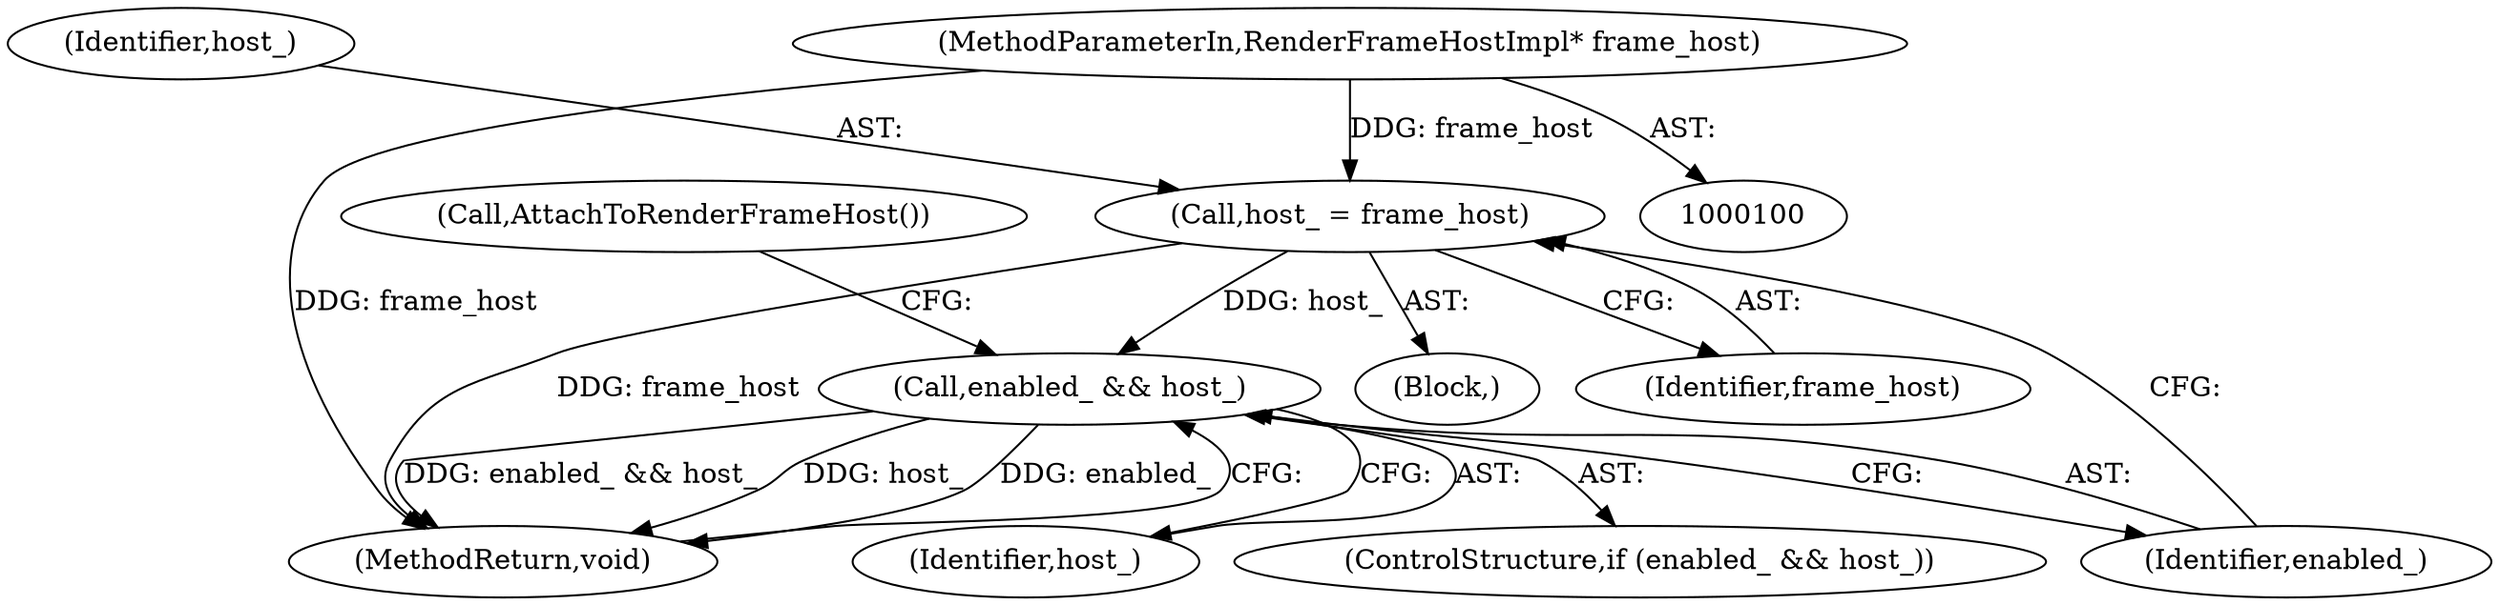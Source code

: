 digraph "0_Chrome_3c8e4852477d5b1e2da877808c998dc57db9460f_24@pointer" {
"1000102" [label="(MethodParameterIn,RenderFrameHostImpl* frame_host)"];
"1000104" [label="(Call,host_ = frame_host)"];
"1000108" [label="(Call,enabled_ && host_)"];
"1000103" [label="(Block,)"];
"1000109" [label="(Identifier,enabled_)"];
"1000108" [label="(Call,enabled_ && host_)"];
"1000112" [label="(MethodReturn,void)"];
"1000110" [label="(Identifier,host_)"];
"1000102" [label="(MethodParameterIn,RenderFrameHostImpl* frame_host)"];
"1000111" [label="(Call,AttachToRenderFrameHost())"];
"1000105" [label="(Identifier,host_)"];
"1000104" [label="(Call,host_ = frame_host)"];
"1000106" [label="(Identifier,frame_host)"];
"1000107" [label="(ControlStructure,if (enabled_ && host_))"];
"1000102" -> "1000100"  [label="AST: "];
"1000102" -> "1000112"  [label="DDG: frame_host"];
"1000102" -> "1000104"  [label="DDG: frame_host"];
"1000104" -> "1000103"  [label="AST: "];
"1000104" -> "1000106"  [label="CFG: "];
"1000105" -> "1000104"  [label="AST: "];
"1000106" -> "1000104"  [label="AST: "];
"1000109" -> "1000104"  [label="CFG: "];
"1000104" -> "1000112"  [label="DDG: frame_host"];
"1000104" -> "1000108"  [label="DDG: host_"];
"1000108" -> "1000107"  [label="AST: "];
"1000108" -> "1000109"  [label="CFG: "];
"1000108" -> "1000110"  [label="CFG: "];
"1000109" -> "1000108"  [label="AST: "];
"1000110" -> "1000108"  [label="AST: "];
"1000111" -> "1000108"  [label="CFG: "];
"1000112" -> "1000108"  [label="CFG: "];
"1000108" -> "1000112"  [label="DDG: enabled_ && host_"];
"1000108" -> "1000112"  [label="DDG: host_"];
"1000108" -> "1000112"  [label="DDG: enabled_"];
}
